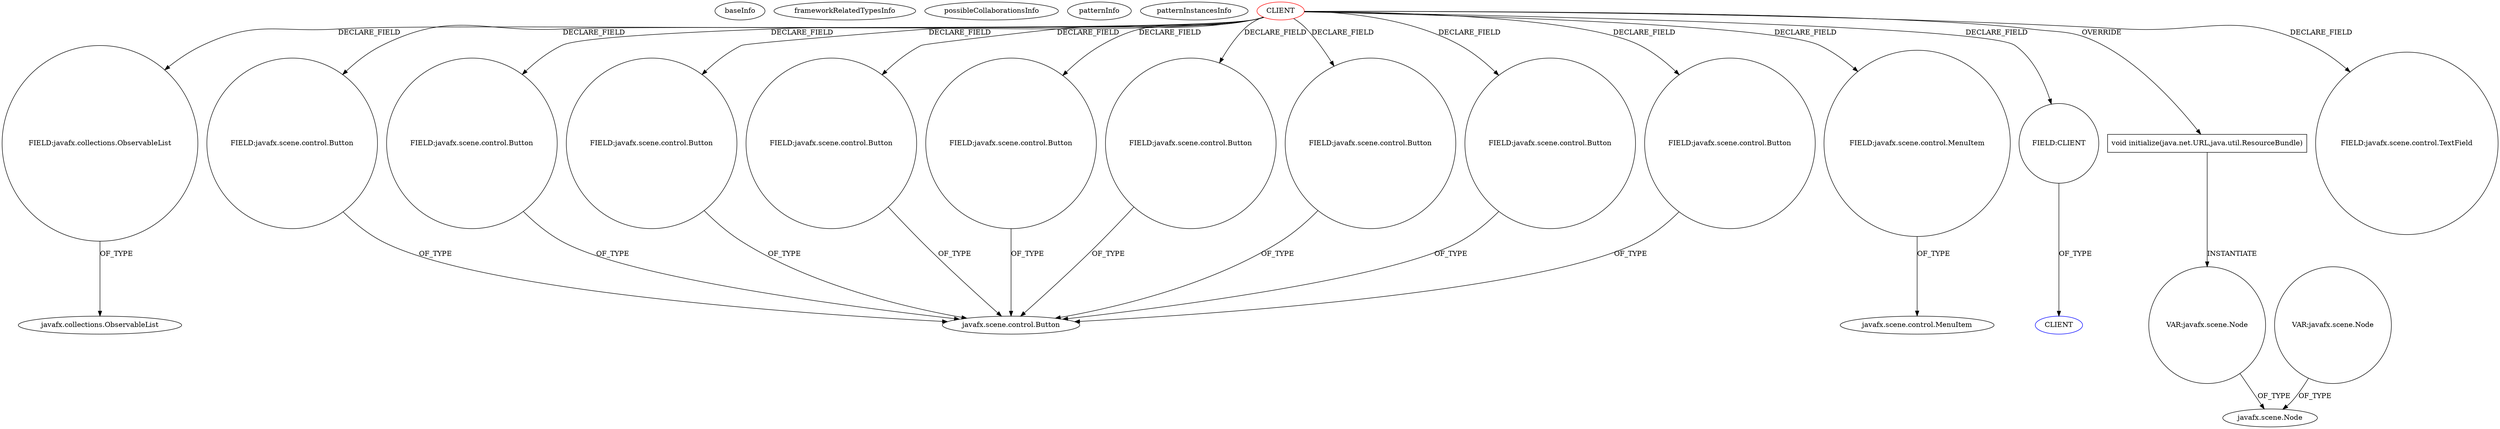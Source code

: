 digraph {
baseInfo[graphId=590,category="pattern",isAnonymous=false,possibleRelation=false]
frameworkRelatedTypesInfo[]
possibleCollaborationsInfo[]
patternInfo[frequency=2.0,patternRootClient=0]
patternInstancesInfo[0="hock323-eventManager~/hock323-eventManager/EventManager-master/src/eventManager/controller/pokerTournament/TournamentController.java~TournamentController~3009",1="bianconejo-CEFX~/bianconejo-CEFX/CEFX-master/src/cefx/CEPrincipalController.java~CEPrincipalController~2114"]
146[label="FIELD:javafx.collections.ObservableList",vertexType="FIELD_DECLARATION",isFrameworkType=false,shape=circle]
0[label="CLIENT",vertexType="ROOT_CLIENT_CLASS_DECLARATION",isFrameworkType=false,color=red]
52[label="FIELD:javafx.scene.control.Button",vertexType="FIELD_DECLARATION",isFrameworkType=false,shape=circle]
81[label="FIELD:javafx.scene.control.Button",vertexType="FIELD_DECLARATION",isFrameworkType=false,shape=circle]
142[label="FIELD:javafx.scene.control.Button",vertexType="FIELD_DECLARATION",isFrameworkType=false,shape=circle]
8[label="FIELD:javafx.scene.control.Button",vertexType="FIELD_DECLARATION",isFrameworkType=false,shape=circle]
59[label="FIELD:javafx.scene.control.Button",vertexType="FIELD_DECLARATION",isFrameworkType=false,shape=circle]
10[label="FIELD:javafx.scene.control.Button",vertexType="FIELD_DECLARATION",isFrameworkType=false,shape=circle]
48[label="FIELD:javafx.scene.control.Button",vertexType="FIELD_DECLARATION",isFrameworkType=false,shape=circle]
102[label="FIELD:javafx.scene.control.MenuItem",vertexType="FIELD_DECLARATION",isFrameworkType=false,shape=circle]
140[label="FIELD:javafx.scene.control.Button",vertexType="FIELD_DECLARATION",isFrameworkType=false,shape=circle]
14[label="FIELD:javafx.scene.control.Button",vertexType="FIELD_DECLARATION",isFrameworkType=false,shape=circle]
147[label="javafx.collections.ObservableList",vertexType="FRAMEWORK_INTERFACE_TYPE",isFrameworkType=false]
89[label="FIELD:CLIENT",vertexType="FIELD_DECLARATION",isFrameworkType=false,shape=circle]
103[label="javafx.scene.control.MenuItem",vertexType="FRAMEWORK_CLASS_TYPE",isFrameworkType=false]
152[label="void initialize(java.net.URL,java.util.ResourceBundle)",vertexType="OVERRIDING_METHOD_DECLARATION",isFrameworkType=false,shape=box]
5[label="javafx.scene.control.Button",vertexType="FRAMEWORK_CLASS_TYPE",isFrameworkType=false]
130[label="FIELD:javafx.scene.control.TextField",vertexType="FIELD_DECLARATION",isFrameworkType=false,shape=circle]
90[label="CLIENT",vertexType="REFERENCE_CLIENT_CLASS_DECLARATION",isFrameworkType=false,color=blue]
289[label="VAR:javafx.scene.Node",vertexType="VARIABLE_EXPRESION",isFrameworkType=false,shape=circle]
189[label="javafx.scene.Node",vertexType="FRAMEWORK_CLASS_TYPE",isFrameworkType=false]
622[label="VAR:javafx.scene.Node",vertexType="VARIABLE_EXPRESION",isFrameworkType=false,shape=circle]
0->48[label="DECLARE_FIELD"]
140->5[label="OF_TYPE"]
0->52[label="DECLARE_FIELD"]
52->5[label="OF_TYPE"]
102->103[label="OF_TYPE"]
0->152[label="OVERRIDE"]
59->5[label="OF_TYPE"]
146->147[label="OF_TYPE"]
0->8[label="DECLARE_FIELD"]
81->5[label="OF_TYPE"]
0->10[label="DECLARE_FIELD"]
0->146[label="DECLARE_FIELD"]
0->142[label="DECLARE_FIELD"]
0->89[label="DECLARE_FIELD"]
0->140[label="DECLARE_FIELD"]
142->5[label="OF_TYPE"]
89->90[label="OF_TYPE"]
14->5[label="OF_TYPE"]
48->5[label="OF_TYPE"]
0->14[label="DECLARE_FIELD"]
289->189[label="OF_TYPE"]
10->5[label="OF_TYPE"]
0->130[label="DECLARE_FIELD"]
8->5[label="OF_TYPE"]
622->189[label="OF_TYPE"]
152->289[label="INSTANTIATE"]
0->59[label="DECLARE_FIELD"]
0->81[label="DECLARE_FIELD"]
0->102[label="DECLARE_FIELD"]
}
